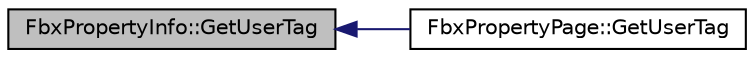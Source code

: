 digraph "FbxPropertyInfo::GetUserTag"
{
  edge [fontname="Helvetica",fontsize="10",labelfontname="Helvetica",labelfontsize="10"];
  node [fontname="Helvetica",fontsize="10",shape=record];
  rankdir="LR";
  Node61 [label="FbxPropertyInfo::GetUserTag",height=0.2,width=0.4,color="black", fillcolor="grey75", style="filled", fontcolor="black"];
  Node61 -> Node62 [dir="back",color="midnightblue",fontsize="10",style="solid",fontname="Helvetica"];
  Node62 [label="FbxPropertyPage::GetUserTag",height=0.2,width=0.4,color="black", fillcolor="white", style="filled",URL="$class_fbx_property_page.html#a3140f9e7d98170f6300d1f344baf773d"];
}
